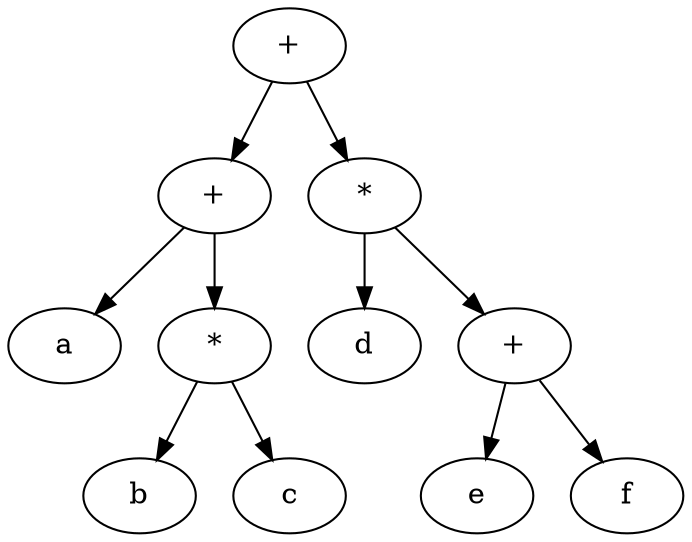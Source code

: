 digraph G {
k [ label = "+"];
e [ label = "+"];
k -> e
j [ label = "*"];
k -> j
e [ label = "+"];
a [ label = "a"];
e -> a
d [ label = "*"];
e -> d
d [ label = "*"];
b [ label = "b"];
d -> b
c [ label = "c"];
d -> c
j [ label = "*"];
f [ label = "d"];
j -> f
i [ label = "+"];
j -> i
i [ label = "+"];
g [ label = "e"];
i -> g
h [ label = "f"];
i -> h
}